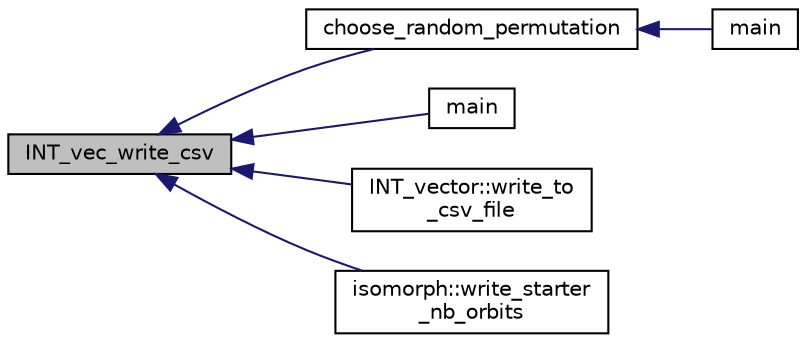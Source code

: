 digraph "INT_vec_write_csv"
{
  edge [fontname="Helvetica",fontsize="10",labelfontname="Helvetica",labelfontsize="10"];
  node [fontname="Helvetica",fontsize="10",shape=record];
  rankdir="LR";
  Node3162 [label="INT_vec_write_csv",height=0.2,width=0.4,color="black", fillcolor="grey75", style="filled", fontcolor="black"];
  Node3162 -> Node3163 [dir="back",color="midnightblue",fontsize="10",style="solid",fontname="Helvetica"];
  Node3163 [label="choose_random_permutation",height=0.2,width=0.4,color="black", fillcolor="white", style="filled",URL="$df/dfe/random__permutation_8_c.html#a56206e0f18434959b051001c6b4cc726"];
  Node3163 -> Node3164 [dir="back",color="midnightblue",fontsize="10",style="solid",fontname="Helvetica"];
  Node3164 [label="main",height=0.2,width=0.4,color="black", fillcolor="white", style="filled",URL="$df/dfe/random__permutation_8_c.html#a3c04138a5bfe5d72780bb7e82a18e627"];
  Node3162 -> Node3165 [dir="back",color="midnightblue",fontsize="10",style="solid",fontname="Helvetica"];
  Node3165 [label="main",height=0.2,width=0.4,color="black", fillcolor="white", style="filled",URL="$df/df4/collect_8_c.html#a3c04138a5bfe5d72780bb7e82a18e627"];
  Node3162 -> Node3166 [dir="back",color="midnightblue",fontsize="10",style="solid",fontname="Helvetica"];
  Node3166 [label="INT_vector::write_to\l_csv_file",height=0.2,width=0.4,color="black", fillcolor="white", style="filled",URL="$d0/de0/class_i_n_t__vector.html#a76087dbd91e6305c5020871623a57f5c"];
  Node3162 -> Node3167 [dir="back",color="midnightblue",fontsize="10",style="solid",fontname="Helvetica"];
  Node3167 [label="isomorph::write_starter\l_nb_orbits",height=0.2,width=0.4,color="black", fillcolor="white", style="filled",URL="$d3/d5f/classisomorph.html#a31d78d84bbf946c4f4aef923e2b248cf"];
}
